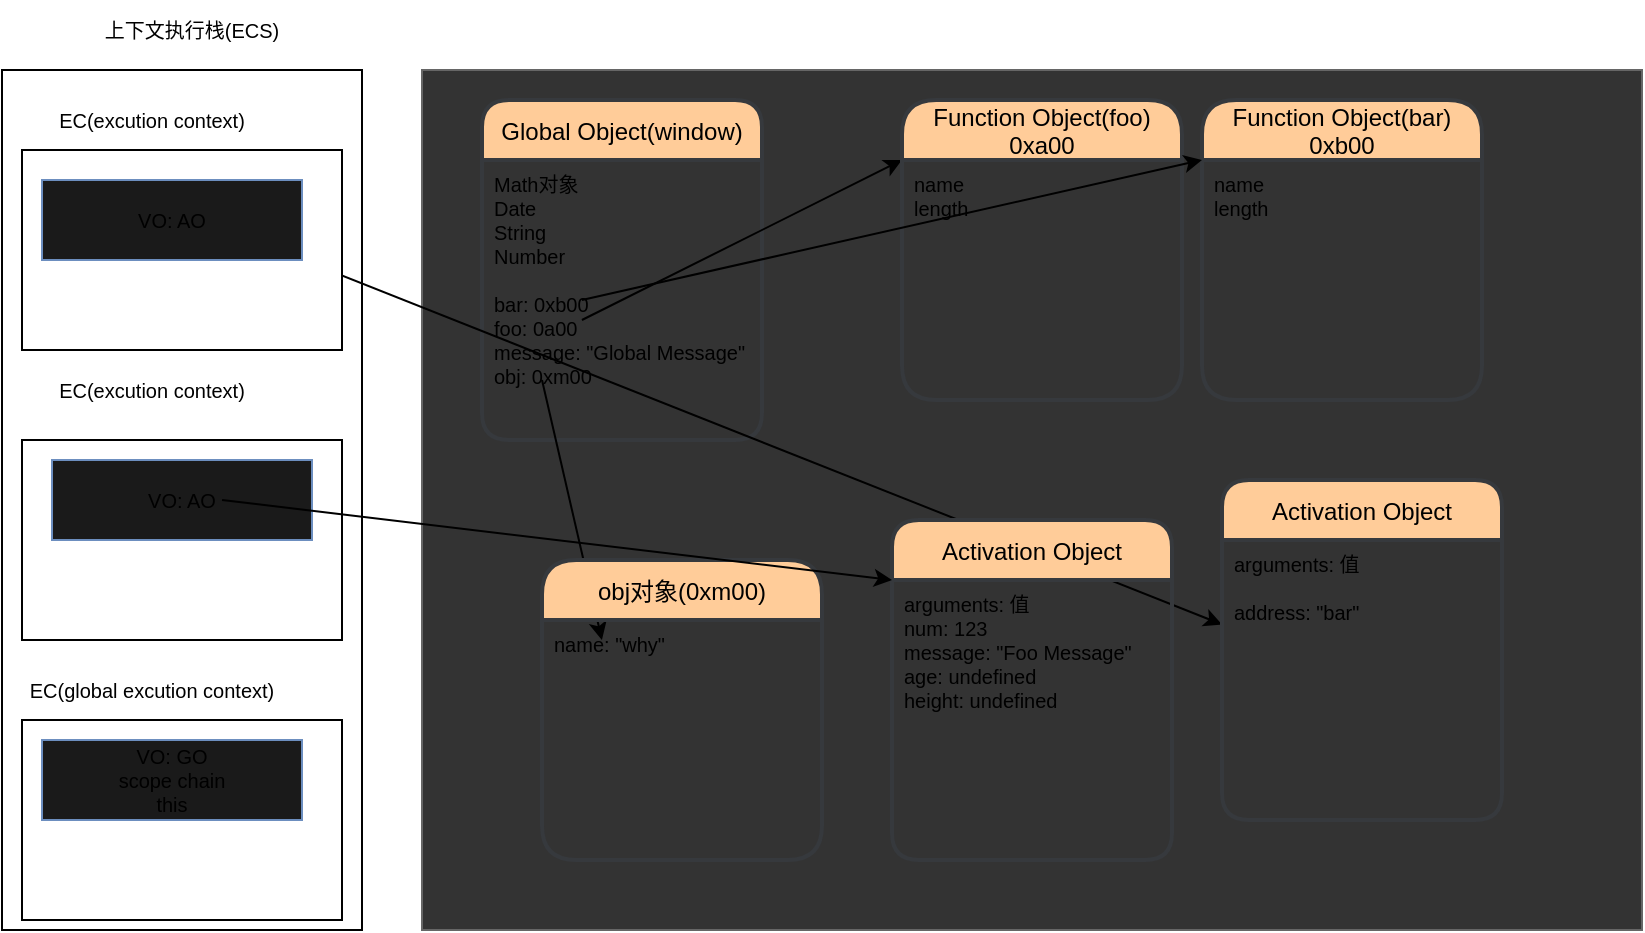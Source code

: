 <mxfile>
    <diagram id="uLGjIXd_daF9JAu25Qmv" name="全局代码执行">
        <mxGraphModel dx="735" dy="614" grid="1" gridSize="10" guides="1" tooltips="1" connect="1" arrows="1" fold="1" page="1" pageScale="1" pageWidth="827" pageHeight="1169" math="0" shadow="0">
            <root>
                <mxCell id="0"/>
                <mxCell id="1" parent="0"/>
                <mxCell id="2" value="" style="rounded=0;whiteSpace=wrap;html=1;" parent="1" vertex="1">
                    <mxGeometry x="40" y="155" width="180" height="430" as="geometry"/>
                </mxCell>
                <mxCell id="3" value="" style="rounded=0;whiteSpace=wrap;html=1;fillColor=#333333;strokeColor=#666666;fontColor=#333333;" parent="1" vertex="1">
                    <mxGeometry x="250" y="155" width="610" height="430" as="geometry"/>
                </mxCell>
                <mxCell id="14" value="Global Object(window)" style="swimlane;childLayout=stackLayout;horizontal=1;startSize=30;horizontalStack=0;rounded=1;fontSize=12;fontStyle=0;strokeWidth=2;resizeParent=0;resizeLast=1;shadow=0;dashed=0;align=center;fillColor=#ffcc99;strokeColor=#36393d;" parent="1" vertex="1">
                    <mxGeometry x="280" y="170" width="140" height="170" as="geometry"/>
                </mxCell>
                <mxCell id="gx-Rf4iDrjvpPQveqZZG-33" value="" style="endArrow=classic;html=1;fontSize=10;entryX=0;entryY=0;entryDx=0;entryDy=0;exitX=0.357;exitY=0.5;exitDx=0;exitDy=0;exitPerimeter=0;" parent="14" target="20" edge="1">
                    <mxGeometry width="50" height="50" relative="1" as="geometry">
                        <mxPoint x="49.98" y="110" as="sourcePoint"/>
                        <mxPoint x="360" y="40" as="targetPoint"/>
                    </mxGeometry>
                </mxCell>
                <mxCell id="gx-Rf4iDrjvpPQveqZZG-36" value="" style="endArrow=classic;html=1;fontSize=10;entryX=0.214;entryY=0.083;entryDx=0;entryDy=0;exitX=0.357;exitY=0.5;exitDx=0;exitDy=0;exitPerimeter=0;entryPerimeter=0;" parent="14" target="gx-Rf4iDrjvpPQveqZZG-35" edge="1">
                    <mxGeometry width="50" height="50" relative="1" as="geometry">
                        <mxPoint x="30" y="140" as="sourcePoint"/>
                        <mxPoint x="190.02" y="60" as="targetPoint"/>
                    </mxGeometry>
                </mxCell>
                <mxCell id="gx-Rf4iDrjvpPQveqZZG-54" value="" style="endArrow=classic;html=1;fontSize=10;exitX=0.357;exitY=0.5;exitDx=0;exitDy=0;exitPerimeter=0;" parent="14" target="gx-Rf4iDrjvpPQveqZZG-49" edge="1">
                    <mxGeometry width="50" height="50" relative="1" as="geometry">
                        <mxPoint x="-140.0" y="60" as="sourcePoint"/>
                        <mxPoint x="170.02" y="-10" as="targetPoint"/>
                    </mxGeometry>
                </mxCell>
                <mxCell id="15" value="Math对象&#10;Date&#10;String&#10;Number&#10;&#10;bar: 0xb00&#10;foo: 0a00&#10;message: &quot;Global Message&quot;&#10;obj: 0xm00" style="align=left;strokeColor=none;fillColor=none;spacingLeft=4;fontSize=10;verticalAlign=top;resizable=0;rotatable=0;part=1;" parent="14" vertex="1">
                    <mxGeometry y="30" width="140" height="140" as="geometry"/>
                </mxCell>
                <mxCell id="16" value="上下文执行栈(ECS)" style="text;html=1;strokeColor=none;fillColor=none;align=center;verticalAlign=middle;whiteSpace=wrap;rounded=0;fontSize=10;" parent="1" vertex="1">
                    <mxGeometry x="90" y="120" width="90" height="30" as="geometry"/>
                </mxCell>
                <mxCell id="17" value="" style="rounded=0;whiteSpace=wrap;html=1;fontSize=10;" parent="1" vertex="1">
                    <mxGeometry x="50" y="480" width="160" height="100" as="geometry"/>
                </mxCell>
                <mxCell id="18" value="EC(global excution context)" style="text;html=1;strokeColor=none;fillColor=none;align=center;verticalAlign=middle;whiteSpace=wrap;rounded=0;fontSize=10;" parent="1" vertex="1">
                    <mxGeometry x="50" y="450" width="130" height="30" as="geometry"/>
                </mxCell>
                <mxCell id="19" value="Function Object(foo)&#10;0xa00" style="swimlane;childLayout=stackLayout;horizontal=1;startSize=30;horizontalStack=0;rounded=1;fontSize=12;fontStyle=0;strokeWidth=2;resizeParent=0;resizeLast=1;shadow=0;dashed=0;align=center;fillColor=#ffcc99;strokeColor=#36393d;arcSize=19;" parent="1" vertex="1">
                    <mxGeometry x="490" y="170" width="140" height="150" as="geometry"/>
                </mxCell>
                <mxCell id="20" value="name&#10;length" style="align=left;strokeColor=none;fillColor=none;spacingLeft=4;fontSize=10;verticalAlign=top;resizable=0;rotatable=0;part=1;" parent="19" vertex="1">
                    <mxGeometry y="30" width="140" height="120" as="geometry"/>
                </mxCell>
                <mxCell id="22" value="VO: GO&lt;br&gt;scope chain&lt;br&gt;this" style="rounded=0;whiteSpace=wrap;html=1;fontSize=10;fillColor=#1A1A1A;strokeColor=#6c8ebf;" parent="1" vertex="1">
                    <mxGeometry x="60" y="490" width="130" height="40" as="geometry"/>
                </mxCell>
                <mxCell id="gx-Rf4iDrjvpPQveqZZG-31" value="Function Object(bar)&#10;0xb00" style="swimlane;childLayout=stackLayout;horizontal=1;startSize=30;horizontalStack=0;rounded=1;fontSize=12;fontStyle=0;strokeWidth=2;resizeParent=0;resizeLast=1;shadow=0;dashed=0;align=center;fillColor=#ffcc99;strokeColor=#36393d;arcSize=19;" parent="1" vertex="1">
                    <mxGeometry x="640" y="170" width="140" height="150" as="geometry"/>
                </mxCell>
                <mxCell id="gx-Rf4iDrjvpPQveqZZG-32" value="name&#10;length" style="align=left;strokeColor=none;fillColor=none;spacingLeft=4;fontSize=10;verticalAlign=top;resizable=0;rotatable=0;part=1;" parent="gx-Rf4iDrjvpPQveqZZG-31" vertex="1">
                    <mxGeometry y="30" width="140" height="120" as="geometry"/>
                </mxCell>
                <mxCell id="21" value="" style="endArrow=classic;html=1;fontSize=10;entryX=0;entryY=0;entryDx=0;entryDy=0;exitX=0.357;exitY=0.5;exitDx=0;exitDy=0;exitPerimeter=0;" parent="1" source="15" target="gx-Rf4iDrjvpPQveqZZG-32" edge="1">
                    <mxGeometry width="50" height="50" relative="1" as="geometry">
                        <mxPoint x="330" y="320" as="sourcePoint"/>
                        <mxPoint x="380" y="280" as="targetPoint"/>
                    </mxGeometry>
                </mxCell>
                <mxCell id="gx-Rf4iDrjvpPQveqZZG-34" value="obj对象(0xm00)" style="swimlane;childLayout=stackLayout;horizontal=1;startSize=30;horizontalStack=0;rounded=1;fontSize=12;fontStyle=0;strokeWidth=2;resizeParent=0;resizeLast=1;shadow=0;dashed=0;align=center;fillColor=#ffcc99;strokeColor=#36393d;arcSize=19;" parent="1" vertex="1">
                    <mxGeometry x="310" y="400" width="140" height="150" as="geometry"/>
                </mxCell>
                <mxCell id="gx-Rf4iDrjvpPQveqZZG-35" value="name: &quot;why&quot;" style="align=left;strokeColor=none;fillColor=none;spacingLeft=4;fontSize=10;verticalAlign=top;resizable=0;rotatable=0;part=1;" parent="gx-Rf4iDrjvpPQveqZZG-34" vertex="1">
                    <mxGeometry y="30" width="140" height="120" as="geometry"/>
                </mxCell>
                <mxCell id="gx-Rf4iDrjvpPQveqZZG-37" value="" style="rounded=0;whiteSpace=wrap;html=1;fontSize=10;" parent="1" vertex="1">
                    <mxGeometry x="50" y="340" width="160" height="100" as="geometry"/>
                </mxCell>
                <mxCell id="gx-Rf4iDrjvpPQveqZZG-38" value="EC(excution context)" style="text;html=1;strokeColor=none;fillColor=none;align=center;verticalAlign=middle;whiteSpace=wrap;rounded=0;fontSize=10;" parent="1" vertex="1">
                    <mxGeometry x="50" y="300" width="130" height="30" as="geometry"/>
                </mxCell>
                <mxCell id="gx-Rf4iDrjvpPQveqZZG-39" value="VO: AO" style="rounded=0;whiteSpace=wrap;html=1;fontSize=10;fillColor=#1A1A1A;strokeColor=#6c8ebf;" parent="1" vertex="1">
                    <mxGeometry x="65" y="350" width="130" height="40" as="geometry"/>
                </mxCell>
                <mxCell id="gx-Rf4iDrjvpPQveqZZG-40" value="Activation Object" style="swimlane;childLayout=stackLayout;horizontal=1;startSize=30;horizontalStack=0;rounded=1;fontSize=12;fontStyle=0;strokeWidth=2;resizeParent=0;resizeLast=1;shadow=0;dashed=0;align=center;fillColor=#ffcc99;strokeColor=#36393d;" parent="1" vertex="1">
                    <mxGeometry x="485" y="380" width="140" height="170" as="geometry"/>
                </mxCell>
                <mxCell id="gx-Rf4iDrjvpPQveqZZG-43" value="arguments: 值&#10;num: 123&#10;message: &quot;Foo Message&quot;&#10;age: undefined&#10;height: undefined" style="align=left;strokeColor=none;fillColor=none;spacingLeft=4;fontSize=10;verticalAlign=top;resizable=0;rotatable=0;part=1;" parent="gx-Rf4iDrjvpPQveqZZG-40" vertex="1">
                    <mxGeometry y="30" width="140" height="140" as="geometry"/>
                </mxCell>
                <mxCell id="gx-Rf4iDrjvpPQveqZZG-45" value="" style="rounded=0;whiteSpace=wrap;html=1;fontSize=10;" parent="1" vertex="1">
                    <mxGeometry x="50" y="195" width="160" height="100" as="geometry"/>
                </mxCell>
                <mxCell id="gx-Rf4iDrjvpPQveqZZG-46" value="EC(excution context)" style="text;html=1;strokeColor=none;fillColor=none;align=center;verticalAlign=middle;whiteSpace=wrap;rounded=0;fontSize=10;" parent="1" vertex="1">
                    <mxGeometry x="50" y="165" width="130" height="30" as="geometry"/>
                </mxCell>
                <mxCell id="gx-Rf4iDrjvpPQveqZZG-47" value="VO: AO" style="rounded=0;whiteSpace=wrap;html=1;fontSize=10;fillColor=#1A1A1A;strokeColor=#6c8ebf;" parent="1" vertex="1">
                    <mxGeometry x="60" y="210" width="130" height="40" as="geometry"/>
                </mxCell>
                <mxCell id="gx-Rf4iDrjvpPQveqZZG-48" value="Activation Object" style="swimlane;childLayout=stackLayout;horizontal=1;startSize=30;horizontalStack=0;rounded=1;fontSize=12;fontStyle=0;strokeWidth=2;resizeParent=0;resizeLast=1;shadow=0;dashed=0;align=center;fillColor=#ffcc99;strokeColor=#36393d;" parent="1" vertex="1">
                    <mxGeometry x="650" y="360" width="140" height="170" as="geometry"/>
                </mxCell>
                <mxCell id="gx-Rf4iDrjvpPQveqZZG-49" value="arguments: 值&#10;&#10;address: &quot;bar&quot;" style="align=left;strokeColor=none;fillColor=none;spacingLeft=4;fontSize=10;verticalAlign=top;resizable=0;rotatable=0;part=1;" parent="gx-Rf4iDrjvpPQveqZZG-48" vertex="1">
                    <mxGeometry y="30" width="140" height="140" as="geometry"/>
                </mxCell>
                <mxCell id="gx-Rf4iDrjvpPQveqZZG-55" value="" style="endArrow=classic;html=1;fontSize=10;entryX=0;entryY=0;entryDx=0;entryDy=0;exitX=0.357;exitY=0.5;exitDx=0;exitDy=0;exitPerimeter=0;" parent="1" target="gx-Rf4iDrjvpPQveqZZG-43" edge="1">
                    <mxGeometry width="50" height="50" relative="1" as="geometry">
                        <mxPoint x="150.04" y="370" as="sourcePoint"/>
                        <mxPoint x="180.0" y="499.96" as="targetPoint"/>
                    </mxGeometry>
                </mxCell>
            </root>
        </mxGraphModel>
    </diagram>
    <diagram name="foo和bar函数执行" id="1zf7SEPcBzML20oVZ_WB">
        <mxGraphModel dx="735" dy="614" grid="1" gridSize="10" guides="1" tooltips="1" connect="1" arrows="1" fold="1" page="1" pageScale="1" pageWidth="827" pageHeight="1169" math="0" shadow="0">
            <root>
                <mxCell id="4qwB7G85vzSFg2tmPYYj-0"/>
                <mxCell id="4qwB7G85vzSFg2tmPYYj-1" parent="4qwB7G85vzSFg2tmPYYj-0"/>
                <mxCell id="4qwB7G85vzSFg2tmPYYj-2" value="" style="rounded=0;whiteSpace=wrap;html=1;" parent="4qwB7G85vzSFg2tmPYYj-1" vertex="1">
                    <mxGeometry x="40" y="155" width="180" height="430" as="geometry"/>
                </mxCell>
                <mxCell id="4qwB7G85vzSFg2tmPYYj-3" value="" style="rounded=0;whiteSpace=wrap;html=1;fillColor=#333333;strokeColor=#666666;fontColor=#333333;" parent="4qwB7G85vzSFg2tmPYYj-1" vertex="1">
                    <mxGeometry x="250" y="155" width="610" height="430" as="geometry"/>
                </mxCell>
                <mxCell id="4qwB7G85vzSFg2tmPYYj-4" value="Global Object(window)" style="swimlane;childLayout=stackLayout;horizontal=1;startSize=30;horizontalStack=0;rounded=1;fontSize=12;fontStyle=0;strokeWidth=2;resizeParent=0;resizeLast=1;shadow=0;dashed=0;align=center;fillColor=#ffcc99;strokeColor=#36393d;" parent="4qwB7G85vzSFg2tmPYYj-1" vertex="1">
                    <mxGeometry x="280" y="170" width="140" height="170" as="geometry"/>
                </mxCell>
                <mxCell id="4qwB7G85vzSFg2tmPYYj-5" value="" style="endArrow=classic;html=1;fontSize=10;entryX=0;entryY=0;entryDx=0;entryDy=0;exitX=0.357;exitY=0.5;exitDx=0;exitDy=0;exitPerimeter=0;" parent="4qwB7G85vzSFg2tmPYYj-4" target="4qwB7G85vzSFg2tmPYYj-13" edge="1">
                    <mxGeometry width="50" height="50" relative="1" as="geometry">
                        <mxPoint x="49.98" y="110" as="sourcePoint"/>
                        <mxPoint x="360" y="40" as="targetPoint"/>
                    </mxGeometry>
                </mxCell>
                <mxCell id="4qwB7G85vzSFg2tmPYYj-6" value="" style="endArrow=classic;html=1;fontSize=10;entryX=0.214;entryY=0.083;entryDx=0;entryDy=0;exitX=0.357;exitY=0.5;exitDx=0;exitDy=0;exitPerimeter=0;entryPerimeter=0;" parent="4qwB7G85vzSFg2tmPYYj-4" target="4qwB7G85vzSFg2tmPYYj-19" edge="1">
                    <mxGeometry width="50" height="50" relative="1" as="geometry">
                        <mxPoint x="30" y="140" as="sourcePoint"/>
                        <mxPoint x="190.02" y="60" as="targetPoint"/>
                    </mxGeometry>
                </mxCell>
                <mxCell id="4qwB7G85vzSFg2tmPYYj-7" value="" style="endArrow=classic;html=1;fontSize=10;exitX=0.357;exitY=0.5;exitDx=0;exitDy=0;exitPerimeter=0;" parent="4qwB7G85vzSFg2tmPYYj-4" target="4qwB7G85vzSFg2tmPYYj-29" edge="1">
                    <mxGeometry width="50" height="50" relative="1" as="geometry">
                        <mxPoint x="-140.0" y="60" as="sourcePoint"/>
                        <mxPoint x="170.02" y="-10" as="targetPoint"/>
                    </mxGeometry>
                </mxCell>
                <mxCell id="4qwB7G85vzSFg2tmPYYj-8" value="Math对象&#10;Date&#10;String&#10;Number&#10;&#10;bar: 0xb00&#10;foo: 0a00&#10;message: &quot;Global Message&quot;&#10;obj: 0xm00" style="align=left;strokeColor=none;fillColor=none;spacingLeft=4;fontSize=10;verticalAlign=top;resizable=0;rotatable=0;part=1;" parent="4qwB7G85vzSFg2tmPYYj-4" vertex="1">
                    <mxGeometry y="30" width="140" height="140" as="geometry"/>
                </mxCell>
                <mxCell id="4qwB7G85vzSFg2tmPYYj-9" value="上下文执行栈(ECS)" style="text;html=1;strokeColor=none;fillColor=none;align=center;verticalAlign=middle;whiteSpace=wrap;rounded=0;fontSize=10;" parent="4qwB7G85vzSFg2tmPYYj-1" vertex="1">
                    <mxGeometry x="90" y="120" width="90" height="30" as="geometry"/>
                </mxCell>
                <mxCell id="4qwB7G85vzSFg2tmPYYj-10" value="" style="rounded=0;whiteSpace=wrap;html=1;fontSize=10;" parent="4qwB7G85vzSFg2tmPYYj-1" vertex="1">
                    <mxGeometry x="50" y="480" width="160" height="100" as="geometry"/>
                </mxCell>
                <mxCell id="4qwB7G85vzSFg2tmPYYj-11" value="EC(global excution context)" style="text;html=1;strokeColor=none;fillColor=none;align=center;verticalAlign=middle;whiteSpace=wrap;rounded=0;fontSize=10;" parent="4qwB7G85vzSFg2tmPYYj-1" vertex="1">
                    <mxGeometry x="50" y="450" width="130" height="30" as="geometry"/>
                </mxCell>
                <mxCell id="4qwB7G85vzSFg2tmPYYj-12" value="Function Object(foo)&#10;0xa00" style="swimlane;childLayout=stackLayout;horizontal=1;startSize=30;horizontalStack=0;rounded=1;fontSize=12;fontStyle=0;strokeWidth=2;resizeParent=0;resizeLast=1;shadow=0;dashed=0;align=center;fillColor=#ffcc99;strokeColor=#36393d;arcSize=19;" parent="4qwB7G85vzSFg2tmPYYj-1" vertex="1">
                    <mxGeometry x="490" y="170" width="140" height="150" as="geometry"/>
                </mxCell>
                <mxCell id="4qwB7G85vzSFg2tmPYYj-13" value="name&#10;length" style="align=left;strokeColor=none;fillColor=none;spacingLeft=4;fontSize=10;verticalAlign=top;resizable=0;rotatable=0;part=1;" parent="4qwB7G85vzSFg2tmPYYj-12" vertex="1">
                    <mxGeometry y="30" width="140" height="120" as="geometry"/>
                </mxCell>
                <mxCell id="4qwB7G85vzSFg2tmPYYj-14" value="VO: GO&lt;br&gt;scope chain&lt;br&gt;this" style="rounded=0;whiteSpace=wrap;html=1;fontSize=10;fillColor=#4D4D4D;strokeColor=#6c8ebf;" parent="4qwB7G85vzSFg2tmPYYj-1" vertex="1">
                    <mxGeometry x="60" y="490" width="130" height="40" as="geometry"/>
                </mxCell>
                <mxCell id="4qwB7G85vzSFg2tmPYYj-15" value="Function Object(bar)&#10;0xb00" style="swimlane;childLayout=stackLayout;horizontal=1;startSize=30;horizontalStack=0;rounded=1;fontSize=12;fontStyle=0;strokeWidth=2;resizeParent=0;resizeLast=1;shadow=0;dashed=0;align=center;fillColor=#ffcc99;strokeColor=#36393d;arcSize=19;" parent="4qwB7G85vzSFg2tmPYYj-1" vertex="1">
                    <mxGeometry x="640" y="170" width="140" height="150" as="geometry"/>
                </mxCell>
                <mxCell id="4qwB7G85vzSFg2tmPYYj-16" value="name&#10;length" style="align=left;strokeColor=none;fillColor=none;spacingLeft=4;fontSize=10;verticalAlign=top;resizable=0;rotatable=0;part=1;" parent="4qwB7G85vzSFg2tmPYYj-15" vertex="1">
                    <mxGeometry y="30" width="140" height="120" as="geometry"/>
                </mxCell>
                <mxCell id="4qwB7G85vzSFg2tmPYYj-17" value="" style="endArrow=classic;html=1;fontSize=10;entryX=0;entryY=0;entryDx=0;entryDy=0;exitX=0.357;exitY=0.5;exitDx=0;exitDy=0;exitPerimeter=0;" parent="4qwB7G85vzSFg2tmPYYj-1" source="4qwB7G85vzSFg2tmPYYj-8" target="4qwB7G85vzSFg2tmPYYj-16" edge="1">
                    <mxGeometry width="50" height="50" relative="1" as="geometry">
                        <mxPoint x="330" y="320" as="sourcePoint"/>
                        <mxPoint x="380" y="280" as="targetPoint"/>
                    </mxGeometry>
                </mxCell>
                <mxCell id="4qwB7G85vzSFg2tmPYYj-18" value="obj对象(0xm00)" style="swimlane;childLayout=stackLayout;horizontal=1;startSize=30;horizontalStack=0;rounded=1;fontSize=12;fontStyle=0;strokeWidth=2;resizeParent=0;resizeLast=1;shadow=0;dashed=0;align=center;fillColor=#ffcc99;strokeColor=#36393d;arcSize=19;" parent="4qwB7G85vzSFg2tmPYYj-1" vertex="1">
                    <mxGeometry x="310" y="400" width="140" height="150" as="geometry"/>
                </mxCell>
                <mxCell id="4qwB7G85vzSFg2tmPYYj-19" value="name: &quot;why&quot;" style="align=left;strokeColor=none;fillColor=none;spacingLeft=4;fontSize=10;verticalAlign=top;resizable=0;rotatable=0;part=1;" parent="4qwB7G85vzSFg2tmPYYj-18" vertex="1">
                    <mxGeometry y="30" width="140" height="120" as="geometry"/>
                </mxCell>
                <mxCell id="4qwB7G85vzSFg2tmPYYj-20" value="" style="rounded=0;whiteSpace=wrap;html=1;fontSize=10;" parent="4qwB7G85vzSFg2tmPYYj-1" vertex="1">
                    <mxGeometry x="50" y="340" width="160" height="100" as="geometry"/>
                </mxCell>
                <mxCell id="4qwB7G85vzSFg2tmPYYj-21" value="EC(excution context)" style="text;html=1;strokeColor=none;fillColor=none;align=center;verticalAlign=middle;whiteSpace=wrap;rounded=0;fontSize=10;" parent="4qwB7G85vzSFg2tmPYYj-1" vertex="1">
                    <mxGeometry x="50" y="300" width="130" height="30" as="geometry"/>
                </mxCell>
                <mxCell id="4qwB7G85vzSFg2tmPYYj-22" value="VO: AO" style="rounded=0;whiteSpace=wrap;html=1;fontSize=10;fillColor=#4D4D4D;strokeColor=#6c8ebf;" parent="4qwB7G85vzSFg2tmPYYj-1" vertex="1">
                    <mxGeometry x="65" y="350" width="130" height="40" as="geometry"/>
                </mxCell>
                <mxCell id="4qwB7G85vzSFg2tmPYYj-23" value="Activation Object" style="swimlane;childLayout=stackLayout;horizontal=1;startSize=30;horizontalStack=0;rounded=1;fontSize=12;fontStyle=0;strokeWidth=2;resizeParent=0;resizeLast=1;shadow=0;dashed=0;align=center;fillColor=#ffcc99;strokeColor=#36393d;" parent="4qwB7G85vzSFg2tmPYYj-1" vertex="1">
                    <mxGeometry x="485" y="380" width="140" height="170" as="geometry"/>
                </mxCell>
                <mxCell id="4qwB7G85vzSFg2tmPYYj-24" value="arguments: 值&#10;num: 123&#10;message: &quot;Foo Message&quot;&#10;age: undefined&#10;height: undefined" style="align=left;strokeColor=none;fillColor=none;spacingLeft=4;fontSize=10;verticalAlign=top;resizable=0;rotatable=0;part=1;" parent="4qwB7G85vzSFg2tmPYYj-23" vertex="1">
                    <mxGeometry y="30" width="140" height="140" as="geometry"/>
                </mxCell>
                <mxCell id="4qwB7G85vzSFg2tmPYYj-25" value="" style="rounded=0;whiteSpace=wrap;html=1;fontSize=10;" parent="4qwB7G85vzSFg2tmPYYj-1" vertex="1">
                    <mxGeometry x="50" y="195" width="160" height="100" as="geometry"/>
                </mxCell>
                <mxCell id="4qwB7G85vzSFg2tmPYYj-26" value="EC(excution context)" style="text;html=1;strokeColor=none;fillColor=none;align=center;verticalAlign=middle;whiteSpace=wrap;rounded=0;fontSize=10;" parent="4qwB7G85vzSFg2tmPYYj-1" vertex="1">
                    <mxGeometry x="50" y="165" width="130" height="30" as="geometry"/>
                </mxCell>
                <mxCell id="4qwB7G85vzSFg2tmPYYj-27" value="VO: AO" style="rounded=0;whiteSpace=wrap;html=1;fontSize=10;fillColor=#333333;strokeColor=#6c8ebf;" parent="4qwB7G85vzSFg2tmPYYj-1" vertex="1">
                    <mxGeometry x="60" y="210" width="130" height="40" as="geometry"/>
                </mxCell>
                <mxCell id="4qwB7G85vzSFg2tmPYYj-28" value="Activation Object" style="swimlane;childLayout=stackLayout;horizontal=1;startSize=30;horizontalStack=0;rounded=1;fontSize=12;fontStyle=0;strokeWidth=2;resizeParent=0;resizeLast=1;shadow=0;dashed=0;align=center;fillColor=#ffcc99;strokeColor=#36393d;" parent="4qwB7G85vzSFg2tmPYYj-1" vertex="1">
                    <mxGeometry x="650" y="360" width="140" height="170" as="geometry"/>
                </mxCell>
                <mxCell id="4qwB7G85vzSFg2tmPYYj-29" value="arguments: 值&#10;&#10;address: &quot;bar&quot;" style="align=left;strokeColor=none;fillColor=none;spacingLeft=4;fontSize=10;verticalAlign=top;resizable=0;rotatable=0;part=1;" parent="4qwB7G85vzSFg2tmPYYj-28" vertex="1">
                    <mxGeometry y="30" width="140" height="140" as="geometry"/>
                </mxCell>
                <mxCell id="4qwB7G85vzSFg2tmPYYj-30" value="" style="endArrow=classic;html=1;fontSize=10;entryX=0;entryY=0;entryDx=0;entryDy=0;exitX=0.357;exitY=0.5;exitDx=0;exitDy=0;exitPerimeter=0;" parent="4qwB7G85vzSFg2tmPYYj-1" target="4qwB7G85vzSFg2tmPYYj-24" edge="1">
                    <mxGeometry width="50" height="50" relative="1" as="geometry">
                        <mxPoint x="150.04" y="370" as="sourcePoint"/>
                        <mxPoint x="180.0" y="499.96" as="targetPoint"/>
                    </mxGeometry>
                </mxCell>
            </root>
        </mxGraphModel>
    </diagram>
    <diagram name="bar函数执行完毕" id="uS76LM7H7MicLq6arv8R">
        <mxGraphModel dx="735" dy="614" grid="1" gridSize="10" guides="1" tooltips="1" connect="1" arrows="1" fold="1" page="1" pageScale="1" pageWidth="827" pageHeight="1169" math="0" shadow="0">
            <root>
                <mxCell id="sPTVmAW_NPI4J9hnepfP-0"/>
                <mxCell id="sPTVmAW_NPI4J9hnepfP-1" parent="sPTVmAW_NPI4J9hnepfP-0"/>
                <mxCell id="sPTVmAW_NPI4J9hnepfP-2" value="" style="rounded=0;whiteSpace=wrap;html=1;" parent="sPTVmAW_NPI4J9hnepfP-1" vertex="1">
                    <mxGeometry x="40" y="155" width="180" height="430" as="geometry"/>
                </mxCell>
                <mxCell id="sPTVmAW_NPI4J9hnepfP-3" value="" style="rounded=0;whiteSpace=wrap;html=1;fillColor=#333333;strokeColor=#666666;fontColor=#333333;" parent="sPTVmAW_NPI4J9hnepfP-1" vertex="1">
                    <mxGeometry x="250" y="155" width="610" height="430" as="geometry"/>
                </mxCell>
                <mxCell id="sPTVmAW_NPI4J9hnepfP-4" value="Global Object(window)" style="swimlane;childLayout=stackLayout;horizontal=1;startSize=30;horizontalStack=0;rounded=1;fontSize=12;fontStyle=0;strokeWidth=2;resizeParent=0;resizeLast=1;shadow=0;dashed=0;align=center;fillColor=#ffcc99;strokeColor=#36393d;" parent="sPTVmAW_NPI4J9hnepfP-1" vertex="1">
                    <mxGeometry x="280" y="170" width="140" height="170" as="geometry"/>
                </mxCell>
                <mxCell id="sPTVmAW_NPI4J9hnepfP-5" value="" style="endArrow=classic;html=1;fontSize=10;entryX=0;entryY=0;entryDx=0;entryDy=0;exitX=0.357;exitY=0.5;exitDx=0;exitDy=0;exitPerimeter=0;" parent="sPTVmAW_NPI4J9hnepfP-4" target="sPTVmAW_NPI4J9hnepfP-13" edge="1">
                    <mxGeometry width="50" height="50" relative="1" as="geometry">
                        <mxPoint x="49.98" y="110" as="sourcePoint"/>
                        <mxPoint x="360" y="40" as="targetPoint"/>
                    </mxGeometry>
                </mxCell>
                <mxCell id="sPTVmAW_NPI4J9hnepfP-6" value="" style="endArrow=classic;html=1;fontSize=10;entryX=0.214;entryY=0.083;entryDx=0;entryDy=0;exitX=0.357;exitY=0.5;exitDx=0;exitDy=0;exitPerimeter=0;entryPerimeter=0;" parent="sPTVmAW_NPI4J9hnepfP-4" target="sPTVmAW_NPI4J9hnepfP-19" edge="1">
                    <mxGeometry width="50" height="50" relative="1" as="geometry">
                        <mxPoint x="30" y="140" as="sourcePoint"/>
                        <mxPoint x="190.02" y="60" as="targetPoint"/>
                    </mxGeometry>
                </mxCell>
                <mxCell id="sPTVmAW_NPI4J9hnepfP-8" value="Math对象&#10;Date&#10;String&#10;Number&#10;&#10;bar: 0xb00&#10;foo: 0a00&#10;message: &quot;Global Message&quot;&#10;obj: 0xm00" style="align=left;strokeColor=none;fillColor=none;spacingLeft=4;fontSize=10;verticalAlign=top;resizable=0;rotatable=0;part=1;" parent="sPTVmAW_NPI4J9hnepfP-4" vertex="1">
                    <mxGeometry y="30" width="140" height="140" as="geometry"/>
                </mxCell>
                <mxCell id="sPTVmAW_NPI4J9hnepfP-9" value="上下文执行栈(ECS)" style="text;html=1;strokeColor=none;fillColor=none;align=center;verticalAlign=middle;whiteSpace=wrap;rounded=0;fontSize=10;" parent="sPTVmAW_NPI4J9hnepfP-1" vertex="1">
                    <mxGeometry x="90" y="120" width="90" height="30" as="geometry"/>
                </mxCell>
                <mxCell id="sPTVmAW_NPI4J9hnepfP-10" value="" style="rounded=0;whiteSpace=wrap;html=1;fontSize=10;" parent="sPTVmAW_NPI4J9hnepfP-1" vertex="1">
                    <mxGeometry x="50" y="480" width="160" height="100" as="geometry"/>
                </mxCell>
                <mxCell id="sPTVmAW_NPI4J9hnepfP-11" value="EC(global excution context)" style="text;html=1;strokeColor=none;fillColor=none;align=center;verticalAlign=middle;whiteSpace=wrap;rounded=0;fontSize=10;" parent="sPTVmAW_NPI4J9hnepfP-1" vertex="1">
                    <mxGeometry x="50" y="450" width="130" height="30" as="geometry"/>
                </mxCell>
                <mxCell id="sPTVmAW_NPI4J9hnepfP-12" value="Function Object(foo)&#10;0xa00" style="swimlane;childLayout=stackLayout;horizontal=1;startSize=30;horizontalStack=0;rounded=1;fontSize=12;fontStyle=0;strokeWidth=2;resizeParent=0;resizeLast=1;shadow=0;dashed=0;align=center;fillColor=#ffcc99;strokeColor=#36393d;arcSize=19;" parent="sPTVmAW_NPI4J9hnepfP-1" vertex="1">
                    <mxGeometry x="490" y="170" width="140" height="150" as="geometry"/>
                </mxCell>
                <mxCell id="sPTVmAW_NPI4J9hnepfP-13" value="name&#10;length" style="align=left;strokeColor=none;fillColor=none;spacingLeft=4;fontSize=10;verticalAlign=top;resizable=0;rotatable=0;part=1;" parent="sPTVmAW_NPI4J9hnepfP-12" vertex="1">
                    <mxGeometry y="30" width="140" height="120" as="geometry"/>
                </mxCell>
                <mxCell id="sPTVmAW_NPI4J9hnepfP-14" value="VO: GO&lt;br&gt;scope chain&lt;br&gt;this" style="rounded=0;whiteSpace=wrap;html=1;fontSize=10;fillColor=#333333;strokeColor=#6c8ebf;" parent="sPTVmAW_NPI4J9hnepfP-1" vertex="1">
                    <mxGeometry x="60" y="490" width="130" height="40" as="geometry"/>
                </mxCell>
                <mxCell id="sPTVmAW_NPI4J9hnepfP-15" value="Function Object(bar)&#10;0xb00" style="swimlane;childLayout=stackLayout;horizontal=1;startSize=30;horizontalStack=0;rounded=1;fontSize=12;fontStyle=0;strokeWidth=2;resizeParent=0;resizeLast=1;shadow=0;dashed=0;align=center;fillColor=#ffcc99;strokeColor=#36393d;arcSize=19;" parent="sPTVmAW_NPI4J9hnepfP-1" vertex="1">
                    <mxGeometry x="640" y="170" width="140" height="150" as="geometry"/>
                </mxCell>
                <mxCell id="sPTVmAW_NPI4J9hnepfP-16" value="name&#10;length" style="align=left;strokeColor=none;fillColor=none;spacingLeft=4;fontSize=10;verticalAlign=top;resizable=0;rotatable=0;part=1;" parent="sPTVmAW_NPI4J9hnepfP-15" vertex="1">
                    <mxGeometry y="30" width="140" height="120" as="geometry"/>
                </mxCell>
                <mxCell id="sPTVmAW_NPI4J9hnepfP-17" value="" style="endArrow=classic;html=1;fontSize=10;entryX=0;entryY=0;entryDx=0;entryDy=0;exitX=0.357;exitY=0.5;exitDx=0;exitDy=0;exitPerimeter=0;" parent="sPTVmAW_NPI4J9hnepfP-1" source="sPTVmAW_NPI4J9hnepfP-8" target="sPTVmAW_NPI4J9hnepfP-16" edge="1">
                    <mxGeometry width="50" height="50" relative="1" as="geometry">
                        <mxPoint x="330" y="320" as="sourcePoint"/>
                        <mxPoint x="380" y="280" as="targetPoint"/>
                    </mxGeometry>
                </mxCell>
                <mxCell id="sPTVmAW_NPI4J9hnepfP-18" value="obj对象(0xm00)" style="swimlane;childLayout=stackLayout;horizontal=1;startSize=30;horizontalStack=0;rounded=1;fontSize=12;fontStyle=0;strokeWidth=2;resizeParent=0;resizeLast=1;shadow=0;dashed=0;align=center;fillColor=#ffcc99;strokeColor=#36393d;arcSize=19;" parent="sPTVmAW_NPI4J9hnepfP-1" vertex="1">
                    <mxGeometry x="310" y="400" width="140" height="150" as="geometry"/>
                </mxCell>
                <mxCell id="sPTVmAW_NPI4J9hnepfP-19" value="name: &quot;why&quot;" style="align=left;strokeColor=none;fillColor=none;spacingLeft=4;fontSize=10;verticalAlign=top;resizable=0;rotatable=0;part=1;" parent="sPTVmAW_NPI4J9hnepfP-18" vertex="1">
                    <mxGeometry y="30" width="140" height="120" as="geometry"/>
                </mxCell>
                <mxCell id="sPTVmAW_NPI4J9hnepfP-20" value="" style="rounded=0;whiteSpace=wrap;html=1;fontSize=10;" parent="sPTVmAW_NPI4J9hnepfP-1" vertex="1">
                    <mxGeometry x="50" y="340" width="160" height="100" as="geometry"/>
                </mxCell>
                <mxCell id="sPTVmAW_NPI4J9hnepfP-21" value="EC(foo excution context)" style="text;html=1;strokeColor=none;fillColor=none;align=center;verticalAlign=middle;whiteSpace=wrap;rounded=0;fontSize=10;" parent="sPTVmAW_NPI4J9hnepfP-1" vertex="1">
                    <mxGeometry x="50" y="300" width="130" height="30" as="geometry"/>
                </mxCell>
                <mxCell id="sPTVmAW_NPI4J9hnepfP-22" value="VO: AO" style="rounded=0;whiteSpace=wrap;html=1;fontSize=10;fillColor=#333333;strokeColor=#6c8ebf;" parent="sPTVmAW_NPI4J9hnepfP-1" vertex="1">
                    <mxGeometry x="65" y="350" width="130" height="40" as="geometry"/>
                </mxCell>
                <mxCell id="sPTVmAW_NPI4J9hnepfP-23" value="Activation Object" style="swimlane;childLayout=stackLayout;horizontal=1;startSize=30;horizontalStack=0;rounded=1;fontSize=12;fontStyle=0;strokeWidth=2;resizeParent=0;resizeLast=1;shadow=0;dashed=0;align=center;fillColor=#ffcc99;strokeColor=#36393d;" parent="sPTVmAW_NPI4J9hnepfP-1" vertex="1">
                    <mxGeometry x="485" y="380" width="140" height="170" as="geometry"/>
                </mxCell>
                <mxCell id="sPTVmAW_NPI4J9hnepfP-24" value="arguments: 值&#10;num: 123&#10;message: &quot;Foo Message&quot;&#10;age: 18&#10;height: 1.88" style="align=left;strokeColor=none;fillColor=none;spacingLeft=4;fontSize=10;verticalAlign=top;resizable=0;rotatable=0;part=1;" parent="sPTVmAW_NPI4J9hnepfP-23" vertex="1">
                    <mxGeometry y="30" width="140" height="140" as="geometry"/>
                </mxCell>
                <mxCell id="sPTVmAW_NPI4J9hnepfP-28" value="Activation Object" style="swimlane;childLayout=stackLayout;horizontal=1;startSize=30;horizontalStack=0;rounded=1;fontSize=12;fontStyle=0;strokeWidth=2;resizeParent=0;resizeLast=1;shadow=0;dashed=0;align=center;fillColor=#ffcc99;strokeColor=#36393d;" parent="sPTVmAW_NPI4J9hnepfP-1" vertex="1">
                    <mxGeometry x="650" y="360" width="140" height="170" as="geometry"/>
                </mxCell>
                <mxCell id="sPTVmAW_NPI4J9hnepfP-29" value="arguments: 值&#10;&#10;address: &quot;bar&quot;" style="align=left;strokeColor=none;fillColor=none;spacingLeft=4;fontSize=10;verticalAlign=top;resizable=0;rotatable=0;part=1;" parent="sPTVmAW_NPI4J9hnepfP-28" vertex="1">
                    <mxGeometry y="30" width="140" height="140" as="geometry"/>
                </mxCell>
                <mxCell id="sPTVmAW_NPI4J9hnepfP-30" value="" style="endArrow=classic;html=1;fontSize=10;entryX=0;entryY=0;entryDx=0;entryDy=0;exitX=0.357;exitY=0.5;exitDx=0;exitDy=0;exitPerimeter=0;" parent="sPTVmAW_NPI4J9hnepfP-1" target="sPTVmAW_NPI4J9hnepfP-24" edge="1">
                    <mxGeometry width="50" height="50" relative="1" as="geometry">
                        <mxPoint x="150.04" y="370" as="sourcePoint"/>
                        <mxPoint x="180.0" y="499.96" as="targetPoint"/>
                    </mxGeometry>
                </mxCell>
            </root>
        </mxGraphModel>
    </diagram>
    <diagram name="foo函数执行完毕" id="dYVV6i_eIkaPwDrnvZEN">
        <mxGraphModel dx="735" dy="614" grid="1" gridSize="10" guides="1" tooltips="1" connect="1" arrows="1" fold="1" page="1" pageScale="1" pageWidth="827" pageHeight="1169" math="0" shadow="0">
            <root>
                <mxCell id="038tPi5hIB5sGGSexOw8-0"/>
                <mxCell id="038tPi5hIB5sGGSexOw8-1" parent="038tPi5hIB5sGGSexOw8-0"/>
                <mxCell id="038tPi5hIB5sGGSexOw8-2" value="" style="rounded=0;whiteSpace=wrap;html=1;" parent="038tPi5hIB5sGGSexOw8-1" vertex="1">
                    <mxGeometry x="40" y="155" width="180" height="430" as="geometry"/>
                </mxCell>
                <mxCell id="038tPi5hIB5sGGSexOw8-3" value="" style="rounded=0;whiteSpace=wrap;html=1;fillColor=#333333;strokeColor=#666666;fontColor=#333333;" parent="038tPi5hIB5sGGSexOw8-1" vertex="1">
                    <mxGeometry x="250" y="155" width="610" height="430" as="geometry"/>
                </mxCell>
                <mxCell id="038tPi5hIB5sGGSexOw8-4" value="Global Object(window)" style="swimlane;childLayout=stackLayout;horizontal=1;startSize=30;horizontalStack=0;rounded=1;fontSize=12;fontStyle=0;strokeWidth=2;resizeParent=0;resizeLast=1;shadow=0;dashed=0;align=center;fillColor=#ffcc99;strokeColor=#36393d;" parent="038tPi5hIB5sGGSexOw8-1" vertex="1">
                    <mxGeometry x="280" y="170" width="140" height="170" as="geometry"/>
                </mxCell>
                <mxCell id="038tPi5hIB5sGGSexOw8-5" value="" style="endArrow=classic;html=1;fontSize=10;entryX=0;entryY=0;entryDx=0;entryDy=0;exitX=0.357;exitY=0.5;exitDx=0;exitDy=0;exitPerimeter=0;" parent="038tPi5hIB5sGGSexOw8-4" target="038tPi5hIB5sGGSexOw8-12" edge="1">
                    <mxGeometry width="50" height="50" relative="1" as="geometry">
                        <mxPoint x="49.98" y="110" as="sourcePoint"/>
                        <mxPoint x="360" y="40" as="targetPoint"/>
                    </mxGeometry>
                </mxCell>
                <mxCell id="038tPi5hIB5sGGSexOw8-6" value="" style="endArrow=classic;html=1;fontSize=10;entryX=0.214;entryY=0.083;entryDx=0;entryDy=0;exitX=0.357;exitY=0.5;exitDx=0;exitDy=0;exitPerimeter=0;entryPerimeter=0;" parent="038tPi5hIB5sGGSexOw8-4" target="038tPi5hIB5sGGSexOw8-18" edge="1">
                    <mxGeometry width="50" height="50" relative="1" as="geometry">
                        <mxPoint x="30" y="140" as="sourcePoint"/>
                        <mxPoint x="190.02" y="60" as="targetPoint"/>
                    </mxGeometry>
                </mxCell>
                <mxCell id="038tPi5hIB5sGGSexOw8-7" value="Math对象&#10;Date&#10;String&#10;Number&#10;&#10;bar: 0xb00&#10;foo: 0a00&#10;message: &quot;Global Message&quot;&#10;obj: 0xm00" style="align=left;strokeColor=none;fillColor=none;spacingLeft=4;fontSize=10;verticalAlign=top;resizable=0;rotatable=0;part=1;" parent="038tPi5hIB5sGGSexOw8-4" vertex="1">
                    <mxGeometry y="30" width="140" height="140" as="geometry"/>
                </mxCell>
                <mxCell id="038tPi5hIB5sGGSexOw8-8" value="上下文执行栈(ECS)" style="text;html=1;strokeColor=none;fillColor=none;align=center;verticalAlign=middle;whiteSpace=wrap;rounded=0;fontSize=10;" parent="038tPi5hIB5sGGSexOw8-1" vertex="1">
                    <mxGeometry x="90" y="120" width="90" height="30" as="geometry"/>
                </mxCell>
                <mxCell id="038tPi5hIB5sGGSexOw8-9" value="" style="rounded=0;whiteSpace=wrap;html=1;fontSize=10;" parent="038tPi5hIB5sGGSexOw8-1" vertex="1">
                    <mxGeometry x="50" y="480" width="160" height="100" as="geometry"/>
                </mxCell>
                <mxCell id="038tPi5hIB5sGGSexOw8-10" value="EC(global excution context)" style="text;html=1;strokeColor=none;fillColor=none;align=center;verticalAlign=middle;whiteSpace=wrap;rounded=0;fontSize=10;" parent="038tPi5hIB5sGGSexOw8-1" vertex="1">
                    <mxGeometry x="50" y="450" width="130" height="30" as="geometry"/>
                </mxCell>
                <mxCell id="038tPi5hIB5sGGSexOw8-11" value="Function Object(foo)&#10;0xa00" style="swimlane;childLayout=stackLayout;horizontal=1;startSize=30;horizontalStack=0;rounded=1;fontSize=12;fontStyle=0;strokeWidth=2;resizeParent=0;resizeLast=1;shadow=0;dashed=0;align=center;fillColor=#ffcc99;strokeColor=#36393d;arcSize=19;" parent="038tPi5hIB5sGGSexOw8-1" vertex="1">
                    <mxGeometry x="490" y="170" width="140" height="150" as="geometry"/>
                </mxCell>
                <mxCell id="038tPi5hIB5sGGSexOw8-12" value="name&#10;length" style="align=left;strokeColor=none;fillColor=none;spacingLeft=4;fontSize=10;verticalAlign=top;resizable=0;rotatable=0;part=1;" parent="038tPi5hIB5sGGSexOw8-11" vertex="1">
                    <mxGeometry y="30" width="140" height="120" as="geometry"/>
                </mxCell>
                <mxCell id="038tPi5hIB5sGGSexOw8-13" value="VO: GO&lt;br&gt;scope chain&lt;br&gt;this" style="rounded=0;whiteSpace=wrap;html=1;fontSize=10;fillColor=#4D4D4D;strokeColor=#6c8ebf;" parent="038tPi5hIB5sGGSexOw8-1" vertex="1">
                    <mxGeometry x="60" y="490" width="130" height="40" as="geometry"/>
                </mxCell>
                <mxCell id="038tPi5hIB5sGGSexOw8-14" value="Function Object(bar)&#10;0xb00" style="swimlane;childLayout=stackLayout;horizontal=1;startSize=30;horizontalStack=0;rounded=1;fontSize=12;fontStyle=0;strokeWidth=2;resizeParent=0;resizeLast=1;shadow=0;dashed=0;align=center;fillColor=#ffcc99;strokeColor=#36393d;arcSize=19;" parent="038tPi5hIB5sGGSexOw8-1" vertex="1">
                    <mxGeometry x="640" y="170" width="140" height="150" as="geometry"/>
                </mxCell>
                <mxCell id="038tPi5hIB5sGGSexOw8-15" value="name&#10;length" style="align=left;strokeColor=none;fillColor=none;spacingLeft=4;fontSize=10;verticalAlign=top;resizable=0;rotatable=0;part=1;" parent="038tPi5hIB5sGGSexOw8-14" vertex="1">
                    <mxGeometry y="30" width="140" height="120" as="geometry"/>
                </mxCell>
                <mxCell id="038tPi5hIB5sGGSexOw8-16" value="" style="endArrow=classic;html=1;fontSize=10;entryX=0;entryY=0;entryDx=0;entryDy=0;exitX=0.357;exitY=0.5;exitDx=0;exitDy=0;exitPerimeter=0;" parent="038tPi5hIB5sGGSexOw8-1" source="038tPi5hIB5sGGSexOw8-7" target="038tPi5hIB5sGGSexOw8-15" edge="1">
                    <mxGeometry width="50" height="50" relative="1" as="geometry">
                        <mxPoint x="330" y="320" as="sourcePoint"/>
                        <mxPoint x="380" y="280" as="targetPoint"/>
                    </mxGeometry>
                </mxCell>
                <mxCell id="038tPi5hIB5sGGSexOw8-17" value="obj对象(0xm00)" style="swimlane;childLayout=stackLayout;horizontal=1;startSize=30;horizontalStack=0;rounded=1;fontSize=12;fontStyle=0;strokeWidth=2;resizeParent=0;resizeLast=1;shadow=0;dashed=0;align=center;fillColor=#ffcc99;strokeColor=#36393d;arcSize=19;" parent="038tPi5hIB5sGGSexOw8-1" vertex="1">
                    <mxGeometry x="310" y="400" width="140" height="150" as="geometry"/>
                </mxCell>
                <mxCell id="038tPi5hIB5sGGSexOw8-18" value="name: &quot;why&quot;" style="align=left;strokeColor=none;fillColor=none;spacingLeft=4;fontSize=10;verticalAlign=top;resizable=0;rotatable=0;part=1;" parent="038tPi5hIB5sGGSexOw8-17" vertex="1">
                    <mxGeometry y="30" width="140" height="120" as="geometry"/>
                </mxCell>
                <mxCell id="038tPi5hIB5sGGSexOw8-22" value="Activation Object" style="swimlane;childLayout=stackLayout;horizontal=1;startSize=30;horizontalStack=0;rounded=1;fontSize=12;fontStyle=0;strokeWidth=2;resizeParent=0;resizeLast=1;shadow=0;dashed=0;align=center;fillColor=#ffcc99;strokeColor=#36393d;" parent="038tPi5hIB5sGGSexOw8-1" vertex="1">
                    <mxGeometry x="485" y="380" width="140" height="170" as="geometry"/>
                </mxCell>
                <mxCell id="038tPi5hIB5sGGSexOw8-23" value="arguments: 值&#10;num: 123&#10;message: &quot;Foo Message&quot;&#10;age: 18&#10;height: 1.88" style="align=left;strokeColor=none;fillColor=none;spacingLeft=4;fontSize=10;verticalAlign=top;resizable=0;rotatable=0;part=1;" parent="038tPi5hIB5sGGSexOw8-22" vertex="1">
                    <mxGeometry y="30" width="140" height="140" as="geometry"/>
                </mxCell>
                <mxCell id="038tPi5hIB5sGGSexOw8-24" value="Activation Object" style="swimlane;childLayout=stackLayout;horizontal=1;startSize=30;horizontalStack=0;rounded=1;fontSize=12;fontStyle=0;strokeWidth=2;resizeParent=0;resizeLast=1;shadow=0;dashed=0;align=center;fillColor=#ffcc99;strokeColor=#36393d;" parent="038tPi5hIB5sGGSexOw8-1" vertex="1">
                    <mxGeometry x="650" y="360" width="140" height="170" as="geometry"/>
                </mxCell>
                <mxCell id="038tPi5hIB5sGGSexOw8-25" value="arguments: 值&#10;&#10;address: &quot;bar&quot;" style="align=left;strokeColor=none;fillColor=none;spacingLeft=4;fontSize=10;verticalAlign=top;resizable=0;rotatable=0;part=1;" parent="038tPi5hIB5sGGSexOw8-24" vertex="1">
                    <mxGeometry y="30" width="140" height="140" as="geometry"/>
                </mxCell>
            </root>
        </mxGraphModel>
    </diagram>
</mxfile>